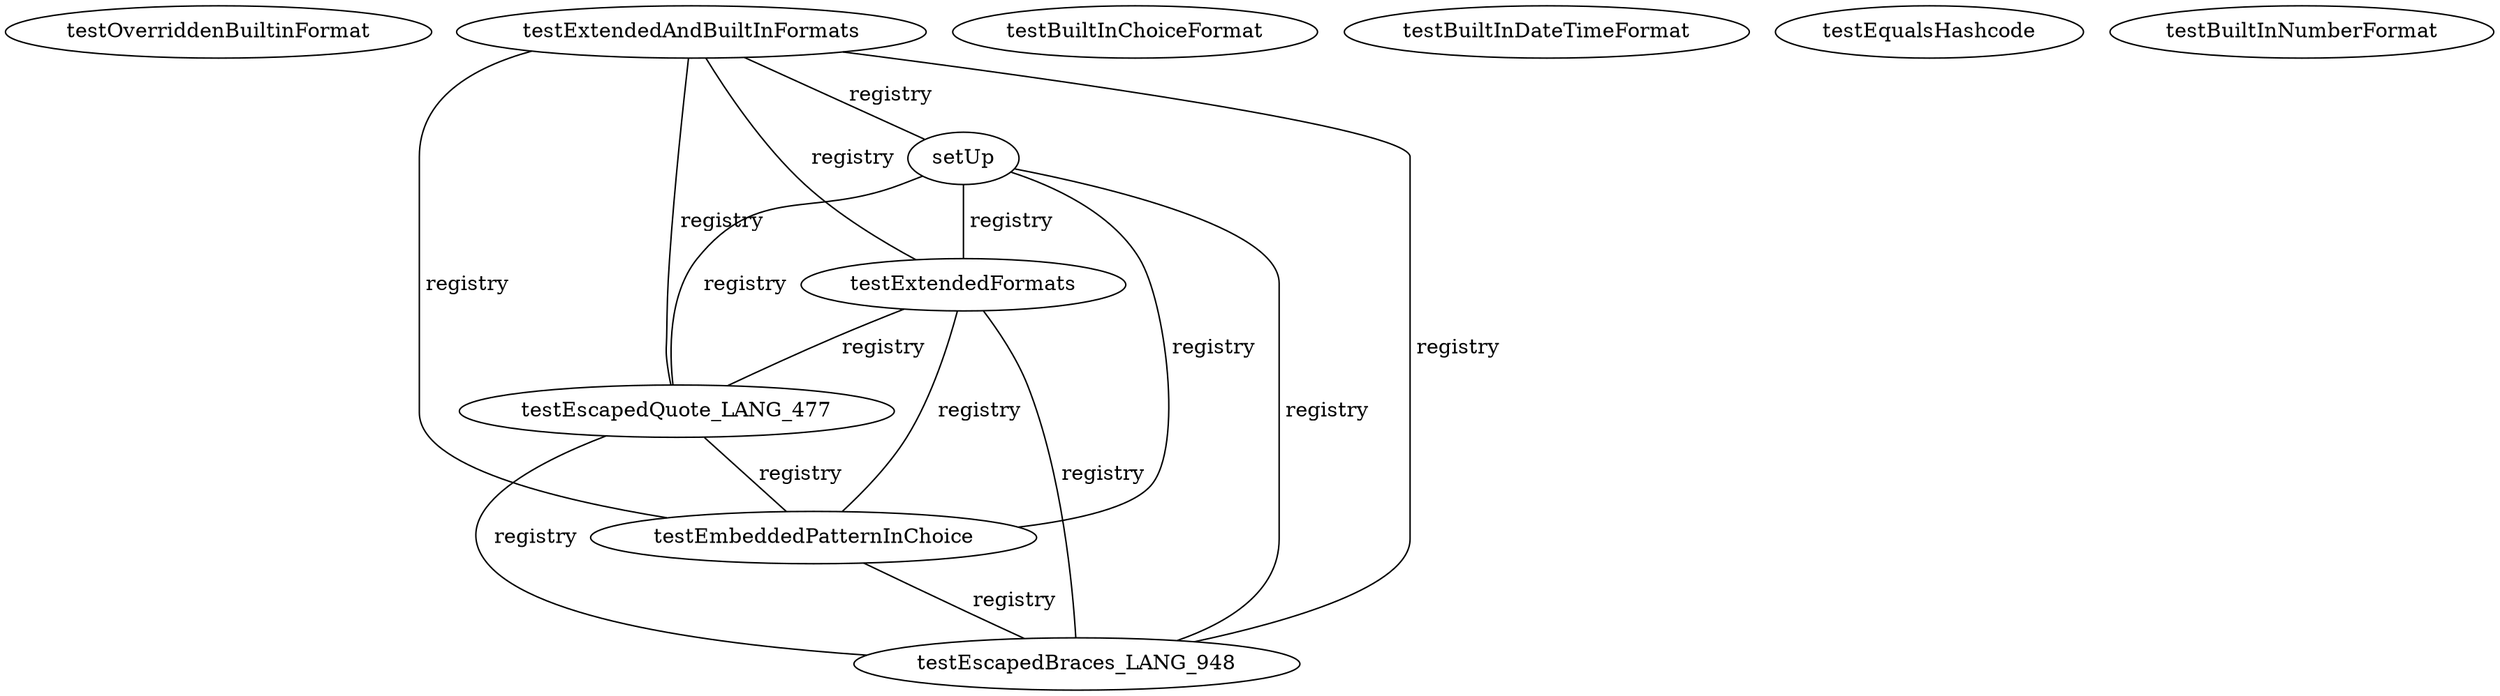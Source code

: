 digraph G {
testOverriddenBuiltinFormat;
testExtendedAndBuiltInFormats;
testBuiltInChoiceFormat;
setUp;
testBuiltInDateTimeFormat;
testExtendedFormats;
testEscapedQuote_LANG_477;
testEqualsHashcode;
testBuiltInNumberFormat;
testEmbeddedPatternInChoice;
testEscapedBraces_LANG_948;
testExtendedAndBuiltInFormats -> setUp [label=" registry", dir=none];
testExtendedAndBuiltInFormats -> testExtendedFormats [label=" registry", dir=none];
testExtendedAndBuiltInFormats -> testEscapedQuote_LANG_477 [label=" registry", dir=none];
testExtendedAndBuiltInFormats -> testEmbeddedPatternInChoice [label=" registry", dir=none];
testExtendedAndBuiltInFormats -> testEscapedBraces_LANG_948 [label=" registry", dir=none];
setUp -> testExtendedFormats [label=" registry", dir=none];
setUp -> testEscapedQuote_LANG_477 [label=" registry", dir=none];
setUp -> testEmbeddedPatternInChoice [label=" registry", dir=none];
setUp -> testEscapedBraces_LANG_948 [label=" registry", dir=none];
testExtendedFormats -> testEscapedQuote_LANG_477 [label=" registry", dir=none];
testExtendedFormats -> testEmbeddedPatternInChoice [label=" registry", dir=none];
testExtendedFormats -> testEscapedBraces_LANG_948 [label=" registry", dir=none];
testEscapedQuote_LANG_477 -> testEmbeddedPatternInChoice [label=" registry", dir=none];
testEscapedQuote_LANG_477 -> testEscapedBraces_LANG_948 [label=" registry", dir=none];
testEmbeddedPatternInChoice -> testEscapedBraces_LANG_948 [label=" registry", dir=none];
}